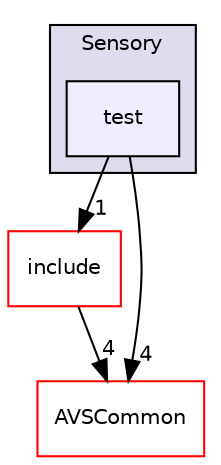 digraph "/workplace/avs-device-sdk/KWD/Sensory/test" {
  compound=true
  node [ fontsize="10", fontname="Helvetica"];
  edge [ labelfontsize="10", labelfontname="Helvetica"];
  subgraph clusterdir_3b650c7af5a92e78b431c566d27e27fb {
    graph [ bgcolor="#ddddee", pencolor="black", label="Sensory" fontname="Helvetica", fontsize="10", URL="dir_3b650c7af5a92e78b431c566d27e27fb.html"]
  dir_3abaeb56ab788975b0ae99f6ffd3fd54 [shape=box, label="test", style="filled", fillcolor="#eeeeff", pencolor="black", URL="dir_3abaeb56ab788975b0ae99f6ffd3fd54.html"];
  }
  dir_53b42e3f321e6fe3756d7d815e459c61 [shape=box label="include" fillcolor="white" style="filled" color="red" URL="dir_53b42e3f321e6fe3756d7d815e459c61.html"];
  dir_13e65effb2bde530b17b3d5eefcd0266 [shape=box label="AVSCommon" fillcolor="white" style="filled" color="red" URL="dir_13e65effb2bde530b17b3d5eefcd0266.html"];
  dir_53b42e3f321e6fe3756d7d815e459c61->dir_13e65effb2bde530b17b3d5eefcd0266 [headlabel="4", labeldistance=1.5 headhref="dir_000542_000017.html"];
  dir_3abaeb56ab788975b0ae99f6ffd3fd54->dir_53b42e3f321e6fe3756d7d815e459c61 [headlabel="1", labeldistance=1.5 headhref="dir_000545_000542.html"];
  dir_3abaeb56ab788975b0ae99f6ffd3fd54->dir_13e65effb2bde530b17b3d5eefcd0266 [headlabel="4", labeldistance=1.5 headhref="dir_000545_000017.html"];
}
